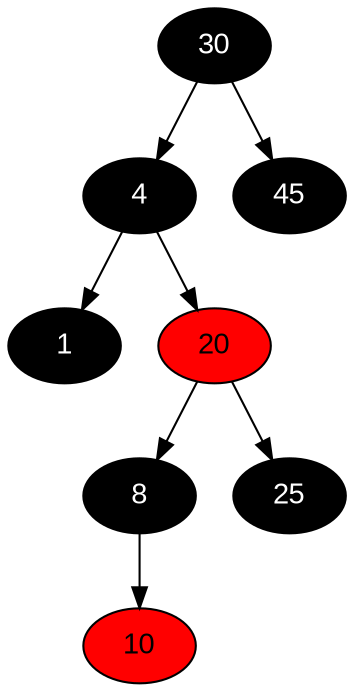 digraph RedBlackTree {
  node [fontname="Arial"];

  // Nodes with colors
  n30 [label="30", style=filled, fillcolor=black, fontcolor=white];
  n4  [label="4",  style=filled, fillcolor=black, fontcolor=white];
  n45 [label="45", style=filled, fillcolor=black, fontcolor=white];
  n1  [label="1",  style=filled, fillcolor=black, fontcolor=white];
  n20 [label="20", style=filled, fillcolor=red];
  n8  [label="8",  style=filled, fillcolor=black, fontcolor=white];
  n25 [label="25", style=filled, fillcolor=black, fontcolor=white];
  n10 [label="10", style=filled, fillcolor=red];

  // Edges
  n30 -> n4;
  n30 -> n45;
  n4  -> n1;
  n4  -> n20;
  n20 -> n8;
  n20 -> n25;
  n8  -> n10;
}
